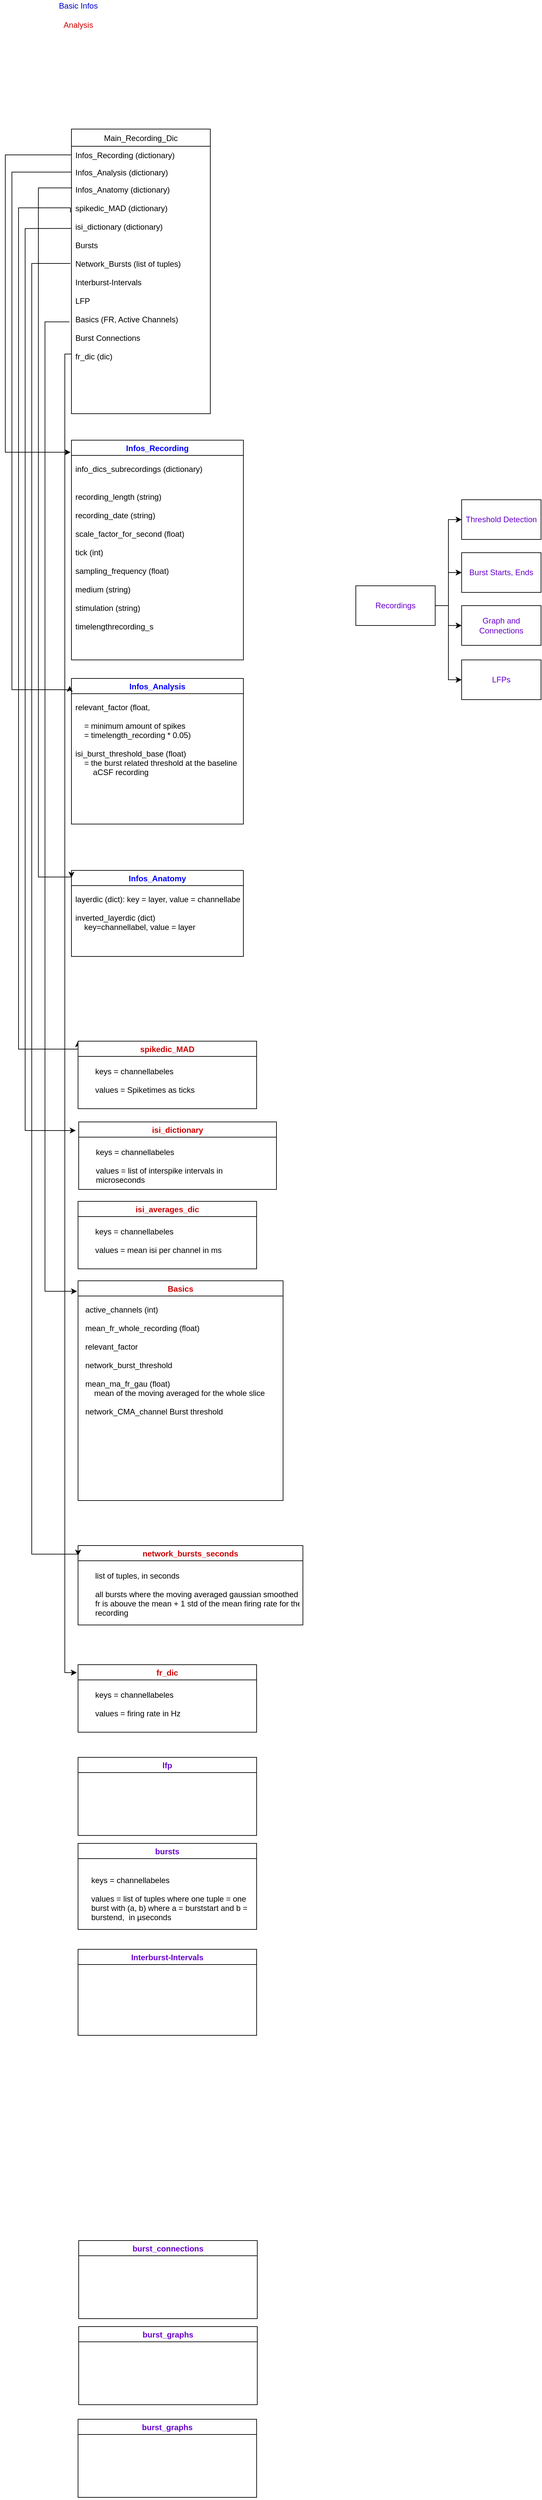 <mxfile version="15.5.0" type="device"><diagram id="vBnOlz8iTsaYxyx_wYCy" name="Page-1"><mxGraphModel dx="1417" dy="1140" grid="1" gridSize="10" guides="1" tooltips="1" connect="1" arrows="1" fold="1" page="1" pageScale="1" pageWidth="827" pageHeight="1169" math="0" shadow="0"><root><mxCell id="0"/><mxCell id="1" parent="0"/><mxCell id="hhfGfqor65zBzNXSn3MG-1" value="Main_Recording_Dic" style="swimlane;fontStyle=0;childLayout=stackLayout;horizontal=1;startSize=26;horizontalStack=0;resizeParent=1;resizeParentMax=0;resizeLast=0;collapsible=1;marginBottom=0;" parent="1" vertex="1"><mxGeometry x="140" y="220" width="210" height="430" as="geometry"/></mxCell><mxCell id="hhfGfqor65zBzNXSn3MG-2" value="Infos_Recording (dictionary)" style="text;strokeColor=none;fillColor=none;align=left;verticalAlign=top;spacingLeft=4;spacingRight=4;overflow=hidden;rotatable=0;points=[[0,0.5],[1,0.5]];portConstraint=eastwest;" parent="hhfGfqor65zBzNXSn3MG-1" vertex="1"><mxGeometry y="26" width="210" height="26" as="geometry"/></mxCell><mxCell id="hhfGfqor65zBzNXSn3MG-3" value="Infos_Analysis (dictionary)" style="text;strokeColor=none;fillColor=none;align=left;verticalAlign=top;spacingLeft=4;spacingRight=4;overflow=hidden;rotatable=0;points=[[0,0.5],[1,0.5]];portConstraint=eastwest;" parent="hhfGfqor65zBzNXSn3MG-1" vertex="1"><mxGeometry y="52" width="210" height="26" as="geometry"/></mxCell><mxCell id="hhfGfqor65zBzNXSn3MG-4" value="Infos_Anatomy (dictionary)&#xA;&#xA;spikedic_MAD (dictionary)&#xA;&#xA;isi_dictionary (dictionary)&#xA;&#xA;Bursts&#xA;&#xA;Network_Bursts (list of tuples)&#xA;&#xA;Interburst-Intervals&#xA;&#xA;LFP&#xA;&#xA;Basics (FR, Active Channels)&#xA;&#xA;Burst Connections&#xA;&#xA;fr_dic (dic)&#xA;&#xA;" style="text;strokeColor=none;fillColor=none;align=left;verticalAlign=top;spacingLeft=4;spacingRight=4;overflow=hidden;rotatable=0;points=[[0,0.5],[1,0.5]];portConstraint=eastwest;" parent="hhfGfqor65zBzNXSn3MG-1" vertex="1"><mxGeometry y="78" width="210" height="352" as="geometry"/></mxCell><mxCell id="hhfGfqor65zBzNXSn3MG-6" value="&lt;div&gt;&lt;font color=&quot;#0000CC&quot;&gt;Basic Infos&lt;/font&gt;&lt;/div&gt;&lt;div&gt;&lt;br&gt;&lt;/div&gt;&lt;div&gt;&lt;font color=&quot;#CC0000&quot;&gt;Analysis&lt;/font&gt;&lt;/div&gt;&lt;div&gt;&lt;br&gt;&lt;/div&gt;&lt;div&gt;&lt;br&gt;&lt;/div&gt;&lt;div&gt;&lt;br&gt;&lt;/div&gt;" style="text;html=1;align=center;verticalAlign=middle;resizable=0;points=[];autosize=1;strokeColor=none;fillColor=none;" parent="1" vertex="1"><mxGeometry x="115" y="25" width="70" height="90" as="geometry"/></mxCell><mxCell id="hhfGfqor65zBzNXSn3MG-7" style="edgeStyle=orthogonalEdgeStyle;rounded=0;orthogonalLoop=1;jettySize=auto;html=1;exitX=0;exitY=0.5;exitDx=0;exitDy=0;fontColor=#0000FF;entryX=-0.005;entryY=0.055;entryDx=0;entryDy=0;entryPerimeter=0;" parent="1" source="hhfGfqor65zBzNXSn3MG-2" target="hhfGfqor65zBzNXSn3MG-8" edge="1"><mxGeometry relative="1" as="geometry"><mxPoint x="60" y="720" as="targetPoint"/><Array as="points"><mxPoint x="40" y="259"/><mxPoint x="40" y="708"/></Array></mxGeometry></mxCell><mxCell id="hhfGfqor65zBzNXSn3MG-8" value="Infos_Recording" style="swimlane;fontColor=#0000FF;" parent="1" vertex="1"><mxGeometry x="140" y="690" width="260" height="332" as="geometry"/></mxCell><mxCell id="hhfGfqor65zBzNXSn3MG-9" value="info_dics_subrecordings (dictionary)&#xA;&#xA;&#xA;recording_length (string)&#xA;&#xA;recording_date (string)&#xA;&#xA;scale_factor_for_second (float)&#xA;&#xA;tick (int)&#xA;&#xA;sampling_frequency (float)&#xA;&#xA;medium (string)&#xA;&#xA;stimulation (string)&#xA;&#xA;timelengthrecording_s&#xA;&#xA;&#xA;" style="text;strokeColor=none;fillColor=none;align=left;verticalAlign=top;spacingLeft=4;spacingRight=4;overflow=hidden;rotatable=0;points=[[0,0.5],[1,0.5]];portConstraint=eastwest;" parent="hhfGfqor65zBzNXSn3MG-8" vertex="1"><mxGeometry y="30" width="260" height="302" as="geometry"/></mxCell><mxCell id="hhfGfqor65zBzNXSn3MG-10" value="Infos_Analysis" style="swimlane;fontColor=#0000FF;" parent="1" vertex="1"><mxGeometry x="140" y="1050" width="260" height="220" as="geometry"/></mxCell><mxCell id="hhfGfqor65zBzNXSn3MG-11" value="relevant_factor (float, &#xA;&#xA;    = minimum amount of spikes&#xA;    = timelength_recording * 0.05)&#xA;&#xA;isi_burst_threshold_base (float)&#xA;    = the burst related threshold at the baseline&#xA;        aCSF recording&#xA;&#xA;&#xA;&#xA;&#xA;&#xA;&#xA;&#xA;&#xA;&#xA;" style="text;strokeColor=none;fillColor=none;align=left;verticalAlign=top;spacingLeft=4;spacingRight=4;overflow=hidden;rotatable=0;points=[[0,0.5],[1,0.5]];portConstraint=eastwest;" parent="hhfGfqor65zBzNXSn3MG-10" vertex="1"><mxGeometry y="30" width="260" height="190" as="geometry"/></mxCell><mxCell id="hhfGfqor65zBzNXSn3MG-12" style="edgeStyle=orthogonalEdgeStyle;rounded=0;orthogonalLoop=1;jettySize=auto;html=1;exitX=0;exitY=0.5;exitDx=0;exitDy=0;entryX=-0.01;entryY=0.051;entryDx=0;entryDy=0;entryPerimeter=0;fontColor=#0000FF;" parent="1" source="hhfGfqor65zBzNXSn3MG-3" target="hhfGfqor65zBzNXSn3MG-10" edge="1"><mxGeometry relative="1" as="geometry"><Array as="points"><mxPoint x="50" y="285"/><mxPoint x="50" y="1067"/></Array></mxGeometry></mxCell><mxCell id="hhfGfqor65zBzNXSn3MG-13" value="Basics" style="swimlane;fontColor=#CC0000;startSize=23;" parent="1" vertex="1"><mxGeometry x="150" y="1960" width="310" height="332" as="geometry"/></mxCell><mxCell id="hhfGfqor65zBzNXSn3MG-17" value="active_channels (int)&#xA;&#xA;mean_fr_whole_recording (float)&#xA;&#xA;relevant_factor&#xA;&#xA;network_burst_threshold&#xA;&#xA;mean_ma_fr_gau (float)&#xA;    mean of the moving averaged for the whole slice&#xA;&#xA;network_CMA_channel Burst threshold&#xA;&#xA;&#xA;" style="text;strokeColor=none;fillColor=none;align=left;verticalAlign=top;spacingLeft=4;spacingRight=4;overflow=hidden;rotatable=0;points=[[0,0.5],[1,0.5]];portConstraint=eastwest;" parent="hhfGfqor65zBzNXSn3MG-13" vertex="1"><mxGeometry x="5" y="30" width="300" height="302" as="geometry"/></mxCell><mxCell id="hhfGfqor65zBzNXSn3MG-15" style="edgeStyle=orthogonalEdgeStyle;rounded=0;orthogonalLoop=1;jettySize=auto;html=1;fontColor=#CC0000;entryX=0;entryY=0;entryDx=0;entryDy=0;exitX=-0.007;exitY=0.136;exitDx=0;exitDy=0;exitPerimeter=0;" parent="1" source="hhfGfqor65zBzNXSn3MG-4" target="hhfGfqor65zBzNXSn3MG-16" edge="1"><mxGeometry relative="1" as="geometry"><mxPoint x="80" y="1581" as="targetPoint"/><mxPoint x="87" y="320" as="sourcePoint"/><Array as="points"><mxPoint x="60" y="339"/><mxPoint x="60" y="1610"/><mxPoint x="150" y="1610"/></Array></mxGeometry></mxCell><mxCell id="hhfGfqor65zBzNXSn3MG-16" value="spikedic_MAD" style="swimlane;fontColor=#CC0000;startSize=23;" parent="1" vertex="1"><mxGeometry x="150" y="1598" width="270" height="102" as="geometry"/></mxCell><mxCell id="hhfGfqor65zBzNXSn3MG-18" value="keys = channellabeles&#xA;&#xA;values = Spiketimes as ticks&#xA;" style="text;strokeColor=none;fillColor=none;align=left;verticalAlign=top;spacingLeft=4;spacingRight=4;overflow=hidden;rotatable=0;points=[[0,0.5],[1,0.5]];portConstraint=eastwest;" parent="hhfGfqor65zBzNXSn3MG-16" vertex="1"><mxGeometry x="20" y="32" width="250" height="88" as="geometry"/></mxCell><mxCell id="hhfGfqor65zBzNXSn3MG-19" style="edgeStyle=orthogonalEdgeStyle;rounded=0;orthogonalLoop=1;jettySize=auto;html=1;fontColor=#CC0000;exitX=-0.014;exitY=0.606;exitDx=0;exitDy=0;exitPerimeter=0;entryX=-0.005;entryY=0.048;entryDx=0;entryDy=0;entryPerimeter=0;" parent="1" source="hhfGfqor65zBzNXSn3MG-4" target="hhfGfqor65zBzNXSn3MG-13" edge="1"><mxGeometry relative="1" as="geometry"><mxPoint x="100" y="449" as="targetPoint"/><Array as="points"><mxPoint x="100" y="511"/><mxPoint x="100" y="1976"/></Array></mxGeometry></mxCell><mxCell id="A6L8o1R3aStiilXjUK1z-1" value="network_bursts_seconds" style="swimlane;fontColor=#CC0000;startSize=23;" parent="1" vertex="1"><mxGeometry x="150" y="2360" width="340" height="120" as="geometry"/></mxCell><mxCell id="A6L8o1R3aStiilXjUK1z-2" value="list of tuples, in seconds&#xA;&#xA;all bursts where the moving averaged gaussian smoothed&#xA;fr is abouve the mean + 1 std of the mean firing rate for the&#xA;recording&#xA;&#xA;&#xA;&#xA;" style="text;strokeColor=none;fillColor=none;align=left;verticalAlign=top;spacingLeft=4;spacingRight=4;overflow=hidden;rotatable=0;points=[[0,0.5],[1,0.5]];portConstraint=eastwest;" parent="A6L8o1R3aStiilXjUK1z-1" vertex="1"><mxGeometry x="20" y="32" width="320" height="88" as="geometry"/></mxCell><mxCell id="A6L8o1R3aStiilXjUK1z-4" style="edgeStyle=orthogonalEdgeStyle;rounded=0;orthogonalLoop=1;jettySize=auto;html=1;exitX=-0.007;exitY=0.355;exitDx=0;exitDy=0;exitPerimeter=0;entryX=0;entryY=0.127;entryDx=0;entryDy=0;entryPerimeter=0;" parent="1" source="hhfGfqor65zBzNXSn3MG-4" target="A6L8o1R3aStiilXjUK1z-1" edge="1"><mxGeometry relative="1" as="geometry"><mxPoint x="80" y="449" as="targetPoint"/><Array as="points"><mxPoint x="80" y="423"/><mxPoint x="80" y="2373"/></Array></mxGeometry></mxCell><mxCell id="A6L8o1R3aStiilXjUK1z-5" value="fr_dic" style="swimlane;fontColor=#CC0000;startSize=23;" parent="1" vertex="1"><mxGeometry x="150" y="2540" width="270" height="102" as="geometry"/></mxCell><mxCell id="A6L8o1R3aStiilXjUK1z-6" value="keys = channellabeles&#xA;&#xA;values = firing rate in Hz&#xA;" style="text;strokeColor=none;fillColor=none;align=left;verticalAlign=top;spacingLeft=4;spacingRight=4;overflow=hidden;rotatable=0;points=[[0,0.5],[1,0.5]];portConstraint=eastwest;" parent="A6L8o1R3aStiilXjUK1z-5" vertex="1"><mxGeometry x="20" y="32" width="250" height="88" as="geometry"/></mxCell><mxCell id="A6L8o1R3aStiilXjUK1z-8" style="edgeStyle=orthogonalEdgeStyle;rounded=0;orthogonalLoop=1;jettySize=auto;html=1;exitX=0;exitY=0.744;exitDx=0;exitDy=0;exitPerimeter=0;entryX=-0.007;entryY=0.118;entryDx=0;entryDy=0;entryPerimeter=0;" parent="1" source="hhfGfqor65zBzNXSn3MG-4" target="A6L8o1R3aStiilXjUK1z-5" edge="1"><mxGeometry relative="1" as="geometry"><mxPoint x="90" y="480" as="targetPoint"/><Array as="points"><mxPoint x="130" y="560"/><mxPoint x="130" y="2552"/></Array></mxGeometry></mxCell><mxCell id="A6L8o1R3aStiilXjUK1z-9" value="isi_dictionary" style="swimlane;fontColor=#CC0000;startSize=23;" parent="1" vertex="1"><mxGeometry x="151" y="1720" width="299" height="102" as="geometry"/></mxCell><mxCell id="A6L8o1R3aStiilXjUK1z-10" value="keys = channellabeles&#xA;&#xA;values = list of interspike intervals in &#xA;microseconds&#xA;" style="text;strokeColor=none;fillColor=none;align=left;verticalAlign=top;spacingLeft=4;spacingRight=4;overflow=hidden;rotatable=0;points=[[0,0.5],[1,0.5]];portConstraint=eastwest;" parent="A6L8o1R3aStiilXjUK1z-9" vertex="1"><mxGeometry x="20" y="32" width="250" height="88" as="geometry"/></mxCell><mxCell id="A6L8o1R3aStiilXjUK1z-11" style="edgeStyle=orthogonalEdgeStyle;rounded=0;orthogonalLoop=1;jettySize=auto;html=1;exitX=0;exitY=0.205;exitDx=0;exitDy=0;exitPerimeter=0;entryX=-0.015;entryY=0.127;entryDx=0;entryDy=0;entryPerimeter=0;" parent="1" source="hhfGfqor65zBzNXSn3MG-4" target="A6L8o1R3aStiilXjUK1z-9" edge="1"><mxGeometry relative="1" as="geometry"><mxPoint x="90" y="474" as="targetPoint"/><Array as="points"><mxPoint x="70" y="370"/><mxPoint x="70" y="1733"/></Array></mxGeometry></mxCell><mxCell id="A6L8o1R3aStiilXjUK1z-12" value="isi_averages_dic" style="swimlane;fontColor=#CC0000;startSize=23;" parent="1" vertex="1"><mxGeometry x="150" y="1840" width="270" height="102" as="geometry"/></mxCell><mxCell id="A6L8o1R3aStiilXjUK1z-13" value="keys = channellabeles&#xA;&#xA;values = mean isi per channel in ms" style="text;strokeColor=none;fillColor=none;align=left;verticalAlign=top;spacingLeft=4;spacingRight=4;overflow=hidden;rotatable=0;points=[[0,0.5],[1,0.5]];portConstraint=eastwest;" parent="A6L8o1R3aStiilXjUK1z-12" vertex="1"><mxGeometry x="20" y="32" width="250" height="88" as="geometry"/></mxCell><mxCell id="A6L8o1R3aStiilXjUK1z-14" value="Infos_Anatomy" style="swimlane;fontColor=#0000FF;" parent="1" vertex="1"><mxGeometry x="140" y="1340" width="260" height="130" as="geometry"/></mxCell><mxCell id="A6L8o1R3aStiilXjUK1z-15" value="layerdic (dict): key = layer, value = channellabels&#xA;&#xA;inverted_layerdic (dict)&#xA;    key=channellabel, value = layer&#xA;" style="text;strokeColor=none;fillColor=none;align=left;verticalAlign=top;spacingLeft=4;spacingRight=4;overflow=hidden;rotatable=0;points=[[0,0.5],[1,0.5]];portConstraint=eastwest;" parent="A6L8o1R3aStiilXjUK1z-14" vertex="1"><mxGeometry y="30" width="260" height="302" as="geometry"/></mxCell><mxCell id="A6L8o1R3aStiilXjUK1z-16" style="edgeStyle=orthogonalEdgeStyle;rounded=0;orthogonalLoop=1;jettySize=auto;html=1;exitX=0.005;exitY=0.031;exitDx=0;exitDy=0;exitPerimeter=0;entryX=0;entryY=0.085;entryDx=0;entryDy=0;entryPerimeter=0;" parent="1" source="hhfGfqor65zBzNXSn3MG-4" target="A6L8o1R3aStiilXjUK1z-14" edge="1"><mxGeometry relative="1" as="geometry"><mxPoint x="100" y="474" as="targetPoint"/><Array as="points"><mxPoint x="90" y="309"/><mxPoint x="90" y="1350"/><mxPoint x="140" y="1350"/></Array></mxGeometry></mxCell><mxCell id="A6L8o1R3aStiilXjUK1z-17" value="lfp" style="swimlane;fontColor=#6600CC;startSize=23;" parent="1" vertex="1"><mxGeometry x="150" y="2680" width="270" height="118" as="geometry"/></mxCell><mxCell id="A6L8o1R3aStiilXjUK1z-23" value="&#xA;" style="text;strokeColor=none;fillColor=none;align=left;verticalAlign=top;spacingLeft=4;spacingRight=4;overflow=hidden;rotatable=0;points=[[0,0.5],[1,0.5]];portConstraint=eastwest;" parent="A6L8o1R3aStiilXjUK1z-17" vertex="1"><mxGeometry x="10" y="30" width="250" height="88" as="geometry"/></mxCell><mxCell id="A6L8o1R3aStiilXjUK1z-19" value="bursts" style="swimlane;fontColor=#6600CC;startSize=23;" parent="1" vertex="1"><mxGeometry x="150" y="2810" width="270" height="130" as="geometry"/></mxCell><mxCell id="A6L8o1R3aStiilXjUK1z-24" value="&#xA;" style="text;strokeColor=none;fillColor=none;align=left;verticalAlign=top;spacingLeft=4;spacingRight=4;overflow=hidden;rotatable=0;points=[[0,0.5],[1,0.5]];portConstraint=eastwest;" parent="A6L8o1R3aStiilXjUK1z-19" vertex="1"><mxGeometry x="5" y="30" width="250" height="88" as="geometry"/></mxCell><mxCell id="A6L8o1R3aStiilXjUK1z-38" value="keys = channellabeles&#xA;&#xA;values = list of tuples where one tuple = one&#xA;burst with (a, b) where a = burststart and b =&#xA;burstend,  in µseconds&#xA;&#xA;" style="text;strokeColor=none;fillColor=none;align=left;verticalAlign=top;spacingLeft=4;spacingRight=4;overflow=hidden;rotatable=0;points=[[0,0.5],[1,0.5]];portConstraint=eastwest;" parent="A6L8o1R3aStiilXjUK1z-19" vertex="1"><mxGeometry x="14" y="42" width="250" height="88" as="geometry"/></mxCell><mxCell id="A6L8o1R3aStiilXjUK1z-20" value="burst_connections" style="swimlane;fontColor=#6600CC;startSize=23;" parent="1" vertex="1"><mxGeometry x="151" y="3410" width="270" height="118" as="geometry"/></mxCell><mxCell id="A6L8o1R3aStiilXjUK1z-25" value="&#xA;" style="text;strokeColor=none;fillColor=none;align=left;verticalAlign=top;spacingLeft=4;spacingRight=4;overflow=hidden;rotatable=0;points=[[0,0.5],[1,0.5]];portConstraint=eastwest;" parent="A6L8o1R3aStiilXjUK1z-20" vertex="1"><mxGeometry x="9" y="30" width="250" height="88" as="geometry"/></mxCell><mxCell id="A6L8o1R3aStiilXjUK1z-21" value="burst_graphs" style="swimlane;fontColor=#6600CC;startSize=23;" parent="1" vertex="1"><mxGeometry x="151" y="3540" width="270" height="118" as="geometry"/></mxCell><mxCell id="A6L8o1R3aStiilXjUK1z-26" value="&#xA;" style="text;strokeColor=none;fillColor=none;align=left;verticalAlign=top;spacingLeft=4;spacingRight=4;overflow=hidden;rotatable=0;points=[[0,0.5],[1,0.5]];portConstraint=eastwest;" parent="A6L8o1R3aStiilXjUK1z-21" vertex="1"><mxGeometry x="4" y="30" width="250" height="88" as="geometry"/></mxCell><mxCell id="A6L8o1R3aStiilXjUK1z-22" value="burst_graphs" style="swimlane;fontColor=#6600CC;startSize=23;" parent="1" vertex="1"><mxGeometry x="150" y="3680" width="270" height="118" as="geometry"/></mxCell><mxCell id="A6L8o1R3aStiilXjUK1z-27" value="&#xA;" style="text;strokeColor=none;fillColor=none;align=left;verticalAlign=top;spacingLeft=4;spacingRight=4;overflow=hidden;rotatable=0;points=[[0,0.5],[1,0.5]];portConstraint=eastwest;" parent="A6L8o1R3aStiilXjUK1z-22" vertex="1"><mxGeometry x="5" y="30" width="250" height="88" as="geometry"/></mxCell><mxCell id="A6L8o1R3aStiilXjUK1z-34" style="edgeStyle=orthogonalEdgeStyle;rounded=0;orthogonalLoop=1;jettySize=auto;html=1;entryX=0;entryY=0.5;entryDx=0;entryDy=0;fontColor=#6600CC;" parent="1" source="A6L8o1R3aStiilXjUK1z-28" target="A6L8o1R3aStiilXjUK1z-29" edge="1"><mxGeometry relative="1" as="geometry"/></mxCell><mxCell id="A6L8o1R3aStiilXjUK1z-35" style="edgeStyle=orthogonalEdgeStyle;rounded=0;orthogonalLoop=1;jettySize=auto;html=1;exitX=1;exitY=0.5;exitDx=0;exitDy=0;entryX=0;entryY=0.5;entryDx=0;entryDy=0;fontColor=#6600CC;" parent="1" source="A6L8o1R3aStiilXjUK1z-28" target="A6L8o1R3aStiilXjUK1z-30" edge="1"><mxGeometry relative="1" as="geometry"/></mxCell><mxCell id="A6L8o1R3aStiilXjUK1z-36" style="edgeStyle=orthogonalEdgeStyle;rounded=0;orthogonalLoop=1;jettySize=auto;html=1;entryX=0;entryY=0.5;entryDx=0;entryDy=0;fontColor=#6600CC;" parent="1" source="A6L8o1R3aStiilXjUK1z-28" target="A6L8o1R3aStiilXjUK1z-31" edge="1"><mxGeometry relative="1" as="geometry"/></mxCell><mxCell id="A6L8o1R3aStiilXjUK1z-37" style="edgeStyle=orthogonalEdgeStyle;rounded=0;orthogonalLoop=1;jettySize=auto;html=1;exitX=1;exitY=0.5;exitDx=0;exitDy=0;entryX=0;entryY=0.5;entryDx=0;entryDy=0;fontColor=#6600CC;" parent="1" source="A6L8o1R3aStiilXjUK1z-28" target="A6L8o1R3aStiilXjUK1z-32" edge="1"><mxGeometry relative="1" as="geometry"/></mxCell><mxCell id="A6L8o1R3aStiilXjUK1z-28" value="Recordings" style="rounded=0;whiteSpace=wrap;html=1;fontColor=#6600CC;" parent="1" vertex="1"><mxGeometry x="570" y="910" width="120" height="60" as="geometry"/></mxCell><mxCell id="A6L8o1R3aStiilXjUK1z-29" value="Threshold Detection" style="rounded=0;whiteSpace=wrap;html=1;fontColor=#6600CC;" parent="1" vertex="1"><mxGeometry x="730" y="780" width="120" height="60" as="geometry"/></mxCell><mxCell id="A6L8o1R3aStiilXjUK1z-30" value="Burst Starts, Ends" style="rounded=0;whiteSpace=wrap;html=1;fontColor=#6600CC;" parent="1" vertex="1"><mxGeometry x="730" y="860" width="120" height="60" as="geometry"/></mxCell><mxCell id="A6L8o1R3aStiilXjUK1z-31" value="Graph and Connections" style="rounded=0;whiteSpace=wrap;html=1;fontColor=#6600CC;" parent="1" vertex="1"><mxGeometry x="730" y="940" width="120" height="60" as="geometry"/></mxCell><mxCell id="A6L8o1R3aStiilXjUK1z-32" value="LFPs" style="rounded=0;whiteSpace=wrap;html=1;fontColor=#6600CC;" parent="1" vertex="1"><mxGeometry x="730" y="1022" width="120" height="60" as="geometry"/></mxCell><mxCell id="A6L8o1R3aStiilXjUK1z-39" value="Interburst-Intervals" style="swimlane;fontColor=#6600CC;startSize=23;" parent="1" vertex="1"><mxGeometry x="150" y="2970" width="270" height="130" as="geometry"/></mxCell><mxCell id="A6L8o1R3aStiilXjUK1z-40" value="&#xA;" style="text;strokeColor=none;fillColor=none;align=left;verticalAlign=top;spacingLeft=4;spacingRight=4;overflow=hidden;rotatable=0;points=[[0,0.5],[1,0.5]];portConstraint=eastwest;" parent="A6L8o1R3aStiilXjUK1z-39" vertex="1"><mxGeometry x="5" y="30" width="250" height="88" as="geometry"/></mxCell><mxCell id="A6L8o1R3aStiilXjUK1z-41" value="&#xA;" style="text;strokeColor=none;fillColor=none;align=left;verticalAlign=top;spacingLeft=4;spacingRight=4;overflow=hidden;rotatable=0;points=[[0,0.5],[1,0.5]];portConstraint=eastwest;" parent="A6L8o1R3aStiilXjUK1z-39" vertex="1"><mxGeometry x="14" y="42" width="250" height="88" as="geometry"/></mxCell></root></mxGraphModel></diagram></mxfile>
